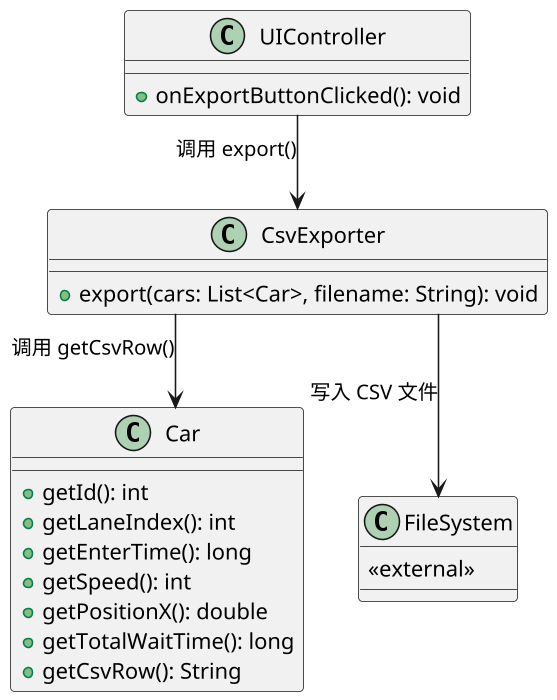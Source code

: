 @startuml


skinparam linetype ortho
skinparam dpi 150
skinparam defaultTextAlignment center

class Car {
  + getId(): int
  + getLaneIndex(): int
  + getEnterTime(): long
  + getSpeed(): int
  + getPositionX(): double
  + getTotalWaitTime(): long
  + getCsvRow(): String
}

class CsvExporter {
  + export(cars: List<Car>, filename: String): void
}

class UIController {
  + onExportButtonClicked(): void
}

class FileSystem {
  <<external>>
}

' ========= 关系定义 =========

UIController --> CsvExporter : 调用 export()
CsvExporter --> Car : 调用 getCsvRow()
CsvExporter --> FileSystem : 写入 CSV 文件

@enduml
